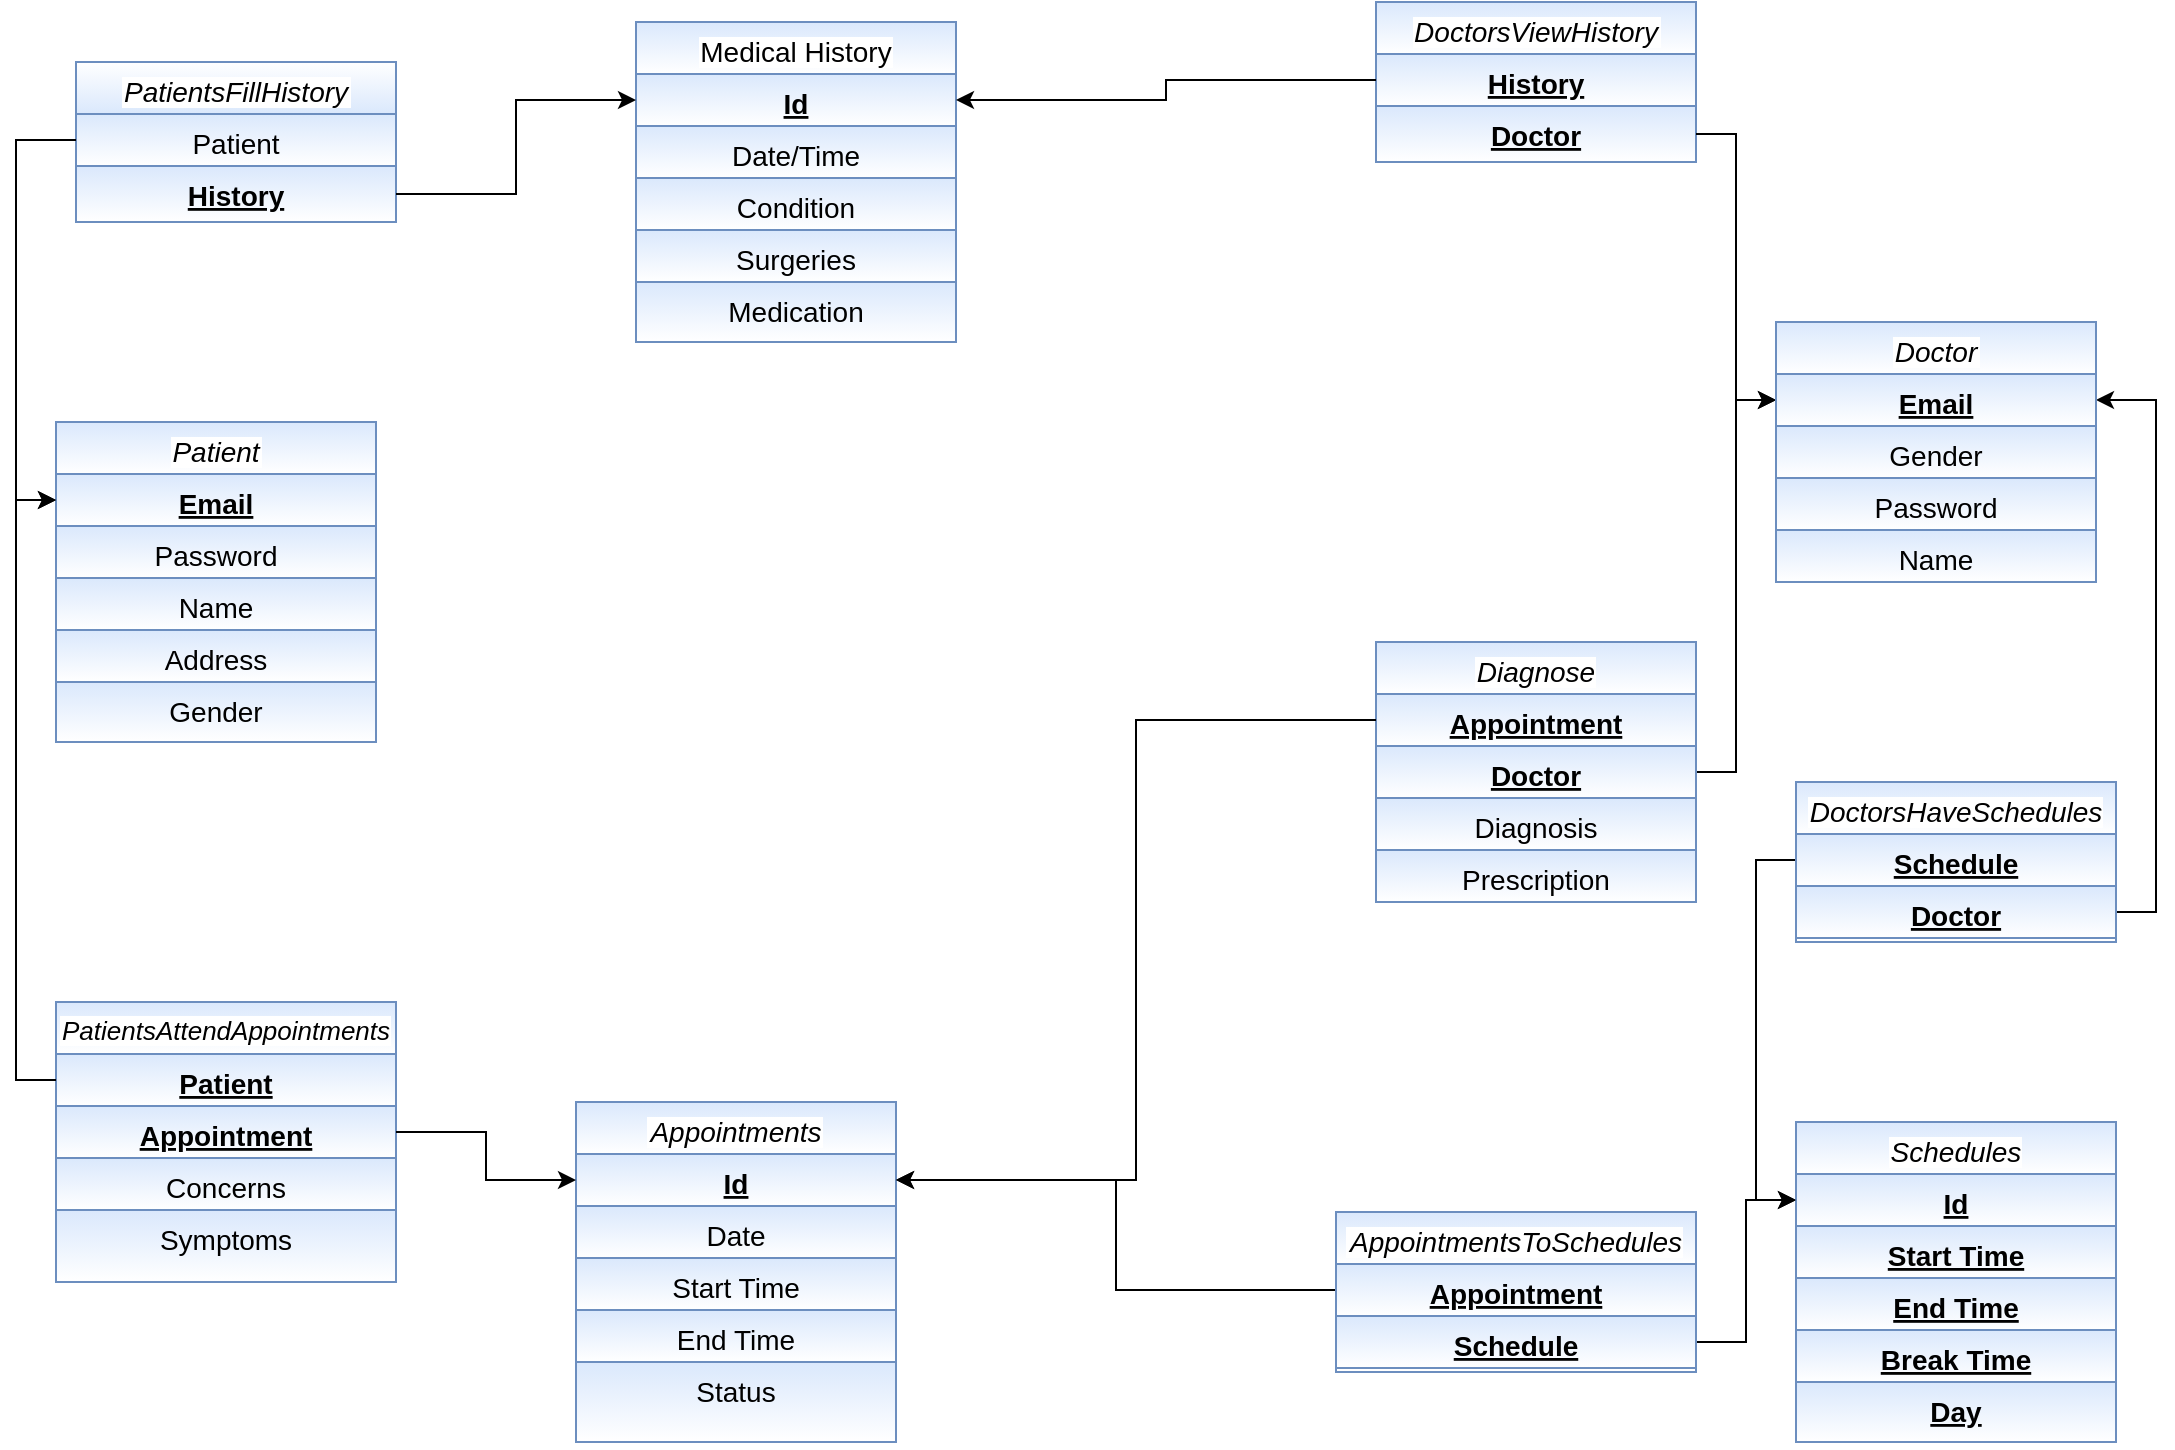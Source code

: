 <mxfile version="13.8.0" type="device"><diagram id="C5RBs43oDa-KdzZeNtuy" name="Page-1"><mxGraphModel dx="1447" dy="1892" grid="1" gridSize="10" guides="1" tooltips="1" connect="1" arrows="1" fold="1" page="1" pageScale="1" pageWidth="827" pageHeight="1169" math="0" shadow="0"><root><mxCell id="WIyWlLk6GJQsqaUBKTNV-0"/><mxCell id="WIyWlLk6GJQsqaUBKTNV-1" parent="WIyWlLk6GJQsqaUBKTNV-0"/><mxCell id="zkfFHV4jXpPFQw0GAbJ--17" value="Medical History" style="swimlane;fontStyle=0;align=center;verticalAlign=top;childLayout=stackLayout;horizontal=1;startSize=26;horizontalStack=0;resizeParent=1;resizeLast=0;collapsible=1;marginBottom=0;rounded=0;shadow=0;strokeWidth=1;fillColor=#dae8fc;strokeColor=#6c8ebf;gradientColor=#ffffff;labelBackgroundColor=#ffffff;fontSize=14;" parent="WIyWlLk6GJQsqaUBKTNV-1" vertex="1"><mxGeometry x="350" y="-370" width="160" height="160" as="geometry"><mxRectangle x="550" y="140" width="160" height="26" as="alternateBounds"/></mxGeometry></mxCell><mxCell id="zkfFHV4jXpPFQw0GAbJ--18" value="Id" style="text;align=center;verticalAlign=top;spacingLeft=4;spacingRight=4;overflow=hidden;rotatable=0;points=[[0,0.5],[1,0.5]];portConstraint=eastwest;fontStyle=5;fillColor=#dae8fc;strokeColor=#6c8ebf;gradientColor=#ffffff;fontSize=14;" parent="zkfFHV4jXpPFQw0GAbJ--17" vertex="1"><mxGeometry y="26" width="160" height="26" as="geometry"/></mxCell><mxCell id="zkfFHV4jXpPFQw0GAbJ--19" value="Date/Time" style="text;align=center;verticalAlign=top;spacingLeft=4;spacingRight=4;overflow=hidden;rotatable=0;points=[[0,0.5],[1,0.5]];portConstraint=eastwest;rounded=0;shadow=0;html=0;fillColor=#dae8fc;strokeColor=#6c8ebf;gradientColor=#ffffff;fontSize=14;" parent="zkfFHV4jXpPFQw0GAbJ--17" vertex="1"><mxGeometry y="52" width="160" height="26" as="geometry"/></mxCell><mxCell id="zkfFHV4jXpPFQw0GAbJ--20" value="Condition" style="text;align=center;verticalAlign=top;spacingLeft=4;spacingRight=4;overflow=hidden;rotatable=0;points=[[0,0.5],[1,0.5]];portConstraint=eastwest;rounded=0;shadow=0;html=0;fillColor=#dae8fc;strokeColor=#6c8ebf;gradientColor=#ffffff;fontSize=14;" parent="zkfFHV4jXpPFQw0GAbJ--17" vertex="1"><mxGeometry y="78" width="160" height="26" as="geometry"/></mxCell><mxCell id="zkfFHV4jXpPFQw0GAbJ--21" value="Surgeries" style="text;align=center;verticalAlign=top;spacingLeft=4;spacingRight=4;overflow=hidden;rotatable=0;points=[[0,0.5],[1,0.5]];portConstraint=eastwest;rounded=0;shadow=0;html=0;fillColor=#dae8fc;strokeColor=#6c8ebf;gradientColor=#ffffff;fontSize=14;" parent="zkfFHV4jXpPFQw0GAbJ--17" vertex="1"><mxGeometry y="104" width="160" height="26" as="geometry"/></mxCell><mxCell id="zkfFHV4jXpPFQw0GAbJ--22" value="Medication" style="text;align=center;verticalAlign=top;spacingLeft=4;spacingRight=4;overflow=hidden;rotatable=0;points=[[0,0.5],[1,0.5]];portConstraint=eastwest;rounded=0;shadow=0;html=0;fillColor=#dae8fc;strokeColor=#6c8ebf;gradientColor=#ffffff;fontSize=14;" parent="zkfFHV4jXpPFQw0GAbJ--17" vertex="1"><mxGeometry y="130" width="160" height="30" as="geometry"/></mxCell><mxCell id="xRnpsxG_yc-kuv2ESkPE-40" value="PatientsFillHistory" style="swimlane;fontStyle=2;align=center;verticalAlign=top;childLayout=stackLayout;horizontal=1;startSize=26;horizontalStack=0;resizeParent=1;resizeLast=0;collapsible=1;marginBottom=0;rounded=0;shadow=0;strokeWidth=1;labelBackgroundColor=#ffffff;strokeColor=#6c8ebf;gradientDirection=north;fillColor=#dae8fc;gradientColor=#ffffff;fontSize=14;" parent="WIyWlLk6GJQsqaUBKTNV-1" vertex="1"><mxGeometry x="70" y="-350" width="160" height="80" as="geometry"><mxRectangle x="70" y="-350" width="160" height="26" as="alternateBounds"/></mxGeometry></mxCell><mxCell id="xRnpsxG_yc-kuv2ESkPE-41" value="Patient" style="text;align=center;verticalAlign=top;spacingLeft=4;spacingRight=4;overflow=hidden;rotatable=0;points=[[0,0.5],[1,0.5]];portConstraint=eastwest;fontStyle=0;fillColor=#dae8fc;strokeColor=#6c8ebf;gradientColor=#ffffff;fontSize=14;" parent="xRnpsxG_yc-kuv2ESkPE-40" vertex="1"><mxGeometry y="26" width="160" height="26" as="geometry"/></mxCell><mxCell id="xRnpsxG_yc-kuv2ESkPE-42" value="History" style="text;align=center;verticalAlign=top;spacingLeft=4;spacingRight=4;overflow=hidden;rotatable=0;points=[[0,0.5],[1,0.5]];portConstraint=eastwest;rounded=0;shadow=0;html=0;fontStyle=5;fillColor=#dae8fc;strokeColor=#6c8ebf;gradientColor=#ffffff;fontSize=14;" parent="xRnpsxG_yc-kuv2ESkPE-40" vertex="1"><mxGeometry y="52" width="160" height="28" as="geometry"/></mxCell><mxCell id="zkfFHV4jXpPFQw0GAbJ--0" value="Patient" style="swimlane;fontStyle=2;align=center;verticalAlign=top;childLayout=stackLayout;horizontal=1;startSize=26;horizontalStack=0;resizeParent=1;resizeLast=0;collapsible=1;marginBottom=0;rounded=0;shadow=0;strokeWidth=1;fontSize=14;fillColor=#dae8fc;strokeColor=#6c8ebf;gradientColor=#ffffff;labelBackgroundColor=#ffffff;" parent="WIyWlLk6GJQsqaUBKTNV-1" vertex="1"><mxGeometry x="60" y="-170" width="160" height="160" as="geometry"><mxRectangle x="230" y="140" width="160" height="26" as="alternateBounds"/></mxGeometry></mxCell><mxCell id="zkfFHV4jXpPFQw0GAbJ--1" value="Email" style="text;align=center;verticalAlign=top;spacingLeft=4;spacingRight=4;overflow=hidden;rotatable=0;points=[[0,0.5],[1,0.5]];portConstraint=eastwest;fontStyle=5;fillColor=#dae8fc;strokeColor=#6c8ebf;gradientColor=#ffffff;fontSize=14;" parent="zkfFHV4jXpPFQw0GAbJ--0" vertex="1"><mxGeometry y="26" width="160" height="26" as="geometry"/></mxCell><mxCell id="zkfFHV4jXpPFQw0GAbJ--2" value="Password" style="text;align=center;verticalAlign=top;spacingLeft=4;spacingRight=4;overflow=hidden;rotatable=0;points=[[0,0.5],[1,0.5]];portConstraint=eastwest;rounded=0;shadow=0;html=0;fillColor=#dae8fc;strokeColor=#6c8ebf;gradientColor=#ffffff;fontSize=14;" parent="zkfFHV4jXpPFQw0GAbJ--0" vertex="1"><mxGeometry y="52" width="160" height="26" as="geometry"/></mxCell><mxCell id="zkfFHV4jXpPFQw0GAbJ--3" value="Name" style="text;align=center;verticalAlign=top;spacingLeft=4;spacingRight=4;overflow=hidden;rotatable=0;points=[[0,0.5],[1,0.5]];portConstraint=eastwest;rounded=0;shadow=0;html=0;fillColor=#dae8fc;strokeColor=#6c8ebf;gradientColor=#ffffff;fontSize=14;" parent="zkfFHV4jXpPFQw0GAbJ--0" vertex="1"><mxGeometry y="78" width="160" height="26" as="geometry"/></mxCell><mxCell id="xRnpsxG_yc-kuv2ESkPE-0" value="Address" style="text;align=center;verticalAlign=top;spacingLeft=4;spacingRight=4;overflow=hidden;rotatable=0;points=[[0,0.5],[1,0.5]];portConstraint=eastwest;rounded=0;shadow=0;html=0;fillColor=#dae8fc;strokeColor=#6c8ebf;gradientColor=#ffffff;fontSize=14;" parent="zkfFHV4jXpPFQw0GAbJ--0" vertex="1"><mxGeometry y="104" width="160" height="26" as="geometry"/></mxCell><mxCell id="xRnpsxG_yc-kuv2ESkPE-2" value="Gender" style="text;align=center;verticalAlign=top;spacingLeft=4;spacingRight=4;overflow=hidden;rotatable=0;points=[[0,0.5],[1,0.5]];portConstraint=eastwest;rounded=0;shadow=0;html=0;fillColor=#dae8fc;strokeColor=#6c8ebf;gradientColor=#ffffff;fontSize=14;" parent="zkfFHV4jXpPFQw0GAbJ--0" vertex="1"><mxGeometry y="130" width="160" height="30" as="geometry"/></mxCell><mxCell id="xRnpsxG_yc-kuv2ESkPE-21" value="Appointments" style="swimlane;fontStyle=2;align=center;verticalAlign=top;childLayout=stackLayout;horizontal=1;startSize=26;horizontalStack=0;resizeParent=1;resizeLast=0;collapsible=1;marginBottom=0;rounded=0;shadow=0;strokeWidth=1;labelBackgroundColor=#ffffff;fillColor=#dae8fc;strokeColor=#6c8ebf;gradientColor=#ffffff;fontSize=14;" parent="WIyWlLk6GJQsqaUBKTNV-1" vertex="1"><mxGeometry x="320" y="170" width="160" height="170" as="geometry"><mxRectangle x="230" y="140" width="160" height="26" as="alternateBounds"/></mxGeometry></mxCell><mxCell id="xRnpsxG_yc-kuv2ESkPE-22" value="Id" style="text;align=center;verticalAlign=top;spacingLeft=4;spacingRight=4;overflow=hidden;rotatable=0;points=[[0,0.5],[1,0.5]];portConstraint=eastwest;fontStyle=5;fillColor=#dae8fc;strokeColor=#6c8ebf;gradientColor=#ffffff;fontSize=14;" parent="xRnpsxG_yc-kuv2ESkPE-21" vertex="1"><mxGeometry y="26" width="160" height="26" as="geometry"/></mxCell><mxCell id="xRnpsxG_yc-kuv2ESkPE-23" value="Date" style="text;align=center;verticalAlign=top;spacingLeft=4;spacingRight=4;overflow=hidden;rotatable=0;points=[[0,0.5],[1,0.5]];portConstraint=eastwest;rounded=0;shadow=0;html=0;fillColor=#dae8fc;strokeColor=#6c8ebf;gradientColor=#ffffff;fontSize=14;" parent="xRnpsxG_yc-kuv2ESkPE-21" vertex="1"><mxGeometry y="52" width="160" height="26" as="geometry"/></mxCell><mxCell id="xRnpsxG_yc-kuv2ESkPE-24" value="Start Time" style="text;align=center;verticalAlign=top;spacingLeft=4;spacingRight=4;overflow=hidden;rotatable=0;points=[[0,0.5],[1,0.5]];portConstraint=eastwest;rounded=0;shadow=0;html=0;fillColor=#dae8fc;strokeColor=#6c8ebf;gradientColor=#ffffff;fontSize=14;" parent="xRnpsxG_yc-kuv2ESkPE-21" vertex="1"><mxGeometry y="78" width="160" height="26" as="geometry"/></mxCell><mxCell id="xRnpsxG_yc-kuv2ESkPE-25" value="End Time" style="text;align=center;verticalAlign=top;spacingLeft=4;spacingRight=4;overflow=hidden;rotatable=0;points=[[0,0.5],[1,0.5]];portConstraint=eastwest;rounded=0;shadow=0;html=0;fillColor=#dae8fc;strokeColor=#6c8ebf;gradientColor=#ffffff;fontSize=14;" parent="xRnpsxG_yc-kuv2ESkPE-21" vertex="1"><mxGeometry y="104" width="160" height="26" as="geometry"/></mxCell><mxCell id="xRnpsxG_yc-kuv2ESkPE-26" value="Status" style="text;align=center;verticalAlign=top;spacingLeft=4;spacingRight=4;overflow=hidden;rotatable=0;points=[[0,0.5],[1,0.5]];portConstraint=eastwest;rounded=0;shadow=0;html=0;fillColor=#dae8fc;strokeColor=#6c8ebf;gradientColor=#ffffff;fontSize=14;" parent="xRnpsxG_yc-kuv2ESkPE-21" vertex="1"><mxGeometry y="130" width="160" height="40" as="geometry"/></mxCell><mxCell id="xRnpsxG_yc-kuv2ESkPE-27" value="PatientsAttendAppointments" style="swimlane;fontStyle=2;align=center;verticalAlign=top;childLayout=stackLayout;horizontal=1;startSize=26;horizontalStack=0;resizeParent=1;resizeLast=0;collapsible=1;marginBottom=0;rounded=0;shadow=0;strokeWidth=1;labelBackgroundColor=#ffffff;fillColor=#dae8fc;strokeColor=#6c8ebf;gradientColor=#ffffff;fontSize=13;" parent="WIyWlLk6GJQsqaUBKTNV-1" vertex="1"><mxGeometry x="60" y="120" width="170" height="140" as="geometry"><mxRectangle x="230" y="140" width="160" height="26" as="alternateBounds"/></mxGeometry></mxCell><mxCell id="xRnpsxG_yc-kuv2ESkPE-28" value="Patient" style="text;align=center;verticalAlign=top;spacingLeft=4;spacingRight=4;overflow=hidden;rotatable=0;points=[[0,0.5],[1,0.5]];portConstraint=eastwest;fontStyle=5;fillColor=#dae8fc;strokeColor=#6c8ebf;gradientColor=#ffffff;fontSize=14;" parent="xRnpsxG_yc-kuv2ESkPE-27" vertex="1"><mxGeometry y="26" width="170" height="26" as="geometry"/></mxCell><mxCell id="xRnpsxG_yc-kuv2ESkPE-29" value="Appointment" style="text;align=center;verticalAlign=top;spacingLeft=4;spacingRight=4;overflow=hidden;rotatable=0;points=[[0,0.5],[1,0.5]];portConstraint=eastwest;rounded=0;shadow=0;html=0;fontStyle=5;fillColor=#dae8fc;strokeColor=#6c8ebf;gradientColor=#ffffff;fontSize=14;" parent="xRnpsxG_yc-kuv2ESkPE-27" vertex="1"><mxGeometry y="52" width="170" height="26" as="geometry"/></mxCell><mxCell id="xRnpsxG_yc-kuv2ESkPE-30" value="Concerns" style="text;align=center;verticalAlign=top;spacingLeft=4;spacingRight=4;overflow=hidden;rotatable=0;points=[[0,0.5],[1,0.5]];portConstraint=eastwest;rounded=0;shadow=0;html=0;fillColor=#dae8fc;strokeColor=#6c8ebf;gradientColor=#ffffff;fontSize=14;" parent="xRnpsxG_yc-kuv2ESkPE-27" vertex="1"><mxGeometry y="78" width="170" height="26" as="geometry"/></mxCell><mxCell id="xRnpsxG_yc-kuv2ESkPE-31" value="Symptoms" style="text;align=center;verticalAlign=top;spacingLeft=4;spacingRight=4;overflow=hidden;rotatable=0;points=[[0,0.5],[1,0.5]];portConstraint=eastwest;rounded=0;shadow=0;html=0;fillColor=#dae8fc;strokeColor=#6c8ebf;gradientColor=#ffffff;fontSize=14;" parent="xRnpsxG_yc-kuv2ESkPE-27" vertex="1"><mxGeometry y="104" width="170" height="36" as="geometry"/></mxCell><mxCell id="xRnpsxG_yc-kuv2ESkPE-56" value="DoctorsViewHistory" style="swimlane;fontStyle=2;align=center;verticalAlign=top;childLayout=stackLayout;horizontal=1;startSize=26;horizontalStack=0;resizeParent=1;resizeLast=0;collapsible=1;marginBottom=0;rounded=0;shadow=0;strokeWidth=1;fillColor=#dae8fc;strokeColor=#6c8ebf;labelBackgroundColor=#ffffff;gradientColor=#ffffff;fontSize=14;" parent="WIyWlLk6GJQsqaUBKTNV-1" vertex="1"><mxGeometry x="720" y="-380" width="160" height="80" as="geometry"><mxRectangle x="230" y="140" width="160" height="26" as="alternateBounds"/></mxGeometry></mxCell><mxCell id="xRnpsxG_yc-kuv2ESkPE-57" value="History" style="text;align=center;verticalAlign=top;spacingLeft=4;spacingRight=4;overflow=hidden;rotatable=0;points=[[0,0.5],[1,0.5]];portConstraint=eastwest;fontStyle=5;fillColor=#dae8fc;strokeColor=#6c8ebf;gradientColor=#ffffff;fontSize=14;" parent="xRnpsxG_yc-kuv2ESkPE-56" vertex="1"><mxGeometry y="26" width="160" height="26" as="geometry"/></mxCell><mxCell id="xRnpsxG_yc-kuv2ESkPE-58" value="Doctor" style="text;align=center;verticalAlign=top;spacingLeft=4;spacingRight=4;overflow=hidden;rotatable=0;points=[[0,0.5],[1,0.5]];portConstraint=eastwest;rounded=0;shadow=0;html=0;fontStyle=5;fillColor=#dae8fc;strokeColor=#6c8ebf;gradientColor=#ffffff;fontSize=14;" parent="xRnpsxG_yc-kuv2ESkPE-56" vertex="1"><mxGeometry y="52" width="160" height="28" as="geometry"/></mxCell><mxCell id="xRnpsxG_yc-kuv2ESkPE-65" style="edgeStyle=orthogonalEdgeStyle;rounded=0;orthogonalLoop=1;jettySize=auto;html=1;exitX=0;exitY=0.5;exitDx=0;exitDy=0;entryX=0;entryY=0.5;entryDx=0;entryDy=0;fontSize=14;align=center;" parent="WIyWlLk6GJQsqaUBKTNV-1" source="xRnpsxG_yc-kuv2ESkPE-28" target="zkfFHV4jXpPFQw0GAbJ--1" edge="1"><mxGeometry relative="1" as="geometry"/></mxCell><mxCell id="xRnpsxG_yc-kuv2ESkPE-66" style="edgeStyle=orthogonalEdgeStyle;rounded=0;orthogonalLoop=1;jettySize=auto;html=1;exitX=1;exitY=0.5;exitDx=0;exitDy=0;entryX=0;entryY=0.5;entryDx=0;entryDy=0;fontSize=14;align=center;" parent="WIyWlLk6GJQsqaUBKTNV-1" source="xRnpsxG_yc-kuv2ESkPE-29" target="xRnpsxG_yc-kuv2ESkPE-22" edge="1"><mxGeometry relative="1" as="geometry"/></mxCell><mxCell id="xRnpsxG_yc-kuv2ESkPE-67" style="edgeStyle=orthogonalEdgeStyle;rounded=0;orthogonalLoop=1;jettySize=auto;html=1;exitX=0;exitY=0.5;exitDx=0;exitDy=0;entryX=0;entryY=0.5;entryDx=0;entryDy=0;fontSize=14;align=center;" parent="WIyWlLk6GJQsqaUBKTNV-1" source="xRnpsxG_yc-kuv2ESkPE-41" target="zkfFHV4jXpPFQw0GAbJ--1" edge="1"><mxGeometry relative="1" as="geometry"/></mxCell><mxCell id="xRnpsxG_yc-kuv2ESkPE-68" style="edgeStyle=orthogonalEdgeStyle;rounded=0;orthogonalLoop=1;jettySize=auto;html=1;exitX=1;exitY=0.5;exitDx=0;exitDy=0;entryX=0;entryY=0.5;entryDx=0;entryDy=0;fontSize=14;align=center;" parent="WIyWlLk6GJQsqaUBKTNV-1" source="xRnpsxG_yc-kuv2ESkPE-42" target="zkfFHV4jXpPFQw0GAbJ--18" edge="1"><mxGeometry relative="1" as="geometry"/></mxCell><mxCell id="xRnpsxG_yc-kuv2ESkPE-70" style="edgeStyle=orthogonalEdgeStyle;rounded=0;orthogonalLoop=1;jettySize=auto;html=1;exitX=1;exitY=0.5;exitDx=0;exitDy=0;entryX=0;entryY=0.5;entryDx=0;entryDy=0;fontSize=14;align=center;" parent="WIyWlLk6GJQsqaUBKTNV-1" source="xRnpsxG_yc-kuv2ESkPE-47" target="xRnpsxG_yc-kuv2ESkPE-4" edge="1"><mxGeometry relative="1" as="geometry"/></mxCell><mxCell id="xRnpsxG_yc-kuv2ESkPE-71" style="edgeStyle=orthogonalEdgeStyle;rounded=0;orthogonalLoop=1;jettySize=auto;html=1;exitX=0;exitY=0.5;exitDx=0;exitDy=0;entryX=0;entryY=0.5;entryDx=0;entryDy=0;fontSize=14;align=center;" parent="WIyWlLk6GJQsqaUBKTNV-1" source="xRnpsxG_yc-kuv2ESkPE-54" target="xRnpsxG_yc-kuv2ESkPE-34" edge="1"><mxGeometry relative="1" as="geometry"/></mxCell><mxCell id="xRnpsxG_yc-kuv2ESkPE-72" style="edgeStyle=orthogonalEdgeStyle;rounded=0;orthogonalLoop=1;jettySize=auto;html=1;exitX=1;exitY=0.5;exitDx=0;exitDy=0;entryX=1;entryY=0.5;entryDx=0;entryDy=0;fontSize=14;align=center;" parent="WIyWlLk6GJQsqaUBKTNV-1" source="xRnpsxG_yc-kuv2ESkPE-55" target="xRnpsxG_yc-kuv2ESkPE-4" edge="1"><mxGeometry relative="1" as="geometry"/></mxCell><mxCell id="xRnpsxG_yc-kuv2ESkPE-73" style="edgeStyle=orthogonalEdgeStyle;rounded=0;orthogonalLoop=1;jettySize=auto;html=1;exitX=0;exitY=0.5;exitDx=0;exitDy=0;entryX=1;entryY=0.5;entryDx=0;entryDy=0;fontSize=14;align=center;" parent="WIyWlLk6GJQsqaUBKTNV-1" source="xRnpsxG_yc-kuv2ESkPE-57" target="zkfFHV4jXpPFQw0GAbJ--18" edge="1"><mxGeometry relative="1" as="geometry"/></mxCell><mxCell id="xRnpsxG_yc-kuv2ESkPE-74" style="edgeStyle=orthogonalEdgeStyle;rounded=0;orthogonalLoop=1;jettySize=auto;html=1;exitX=1;exitY=0.5;exitDx=0;exitDy=0;entryX=0;entryY=0.5;entryDx=0;entryDy=0;fontSize=14;align=center;" parent="WIyWlLk6GJQsqaUBKTNV-1" source="xRnpsxG_yc-kuv2ESkPE-58" target="xRnpsxG_yc-kuv2ESkPE-4" edge="1"><mxGeometry relative="1" as="geometry"/></mxCell><mxCell id="xRnpsxG_yc-kuv2ESkPE-3" value="Doctor" style="swimlane;fontStyle=2;align=center;verticalAlign=top;childLayout=stackLayout;horizontal=1;startSize=26;horizontalStack=0;resizeParent=1;resizeLast=0;collapsible=1;marginBottom=0;rounded=0;shadow=0;strokeWidth=1;labelBackgroundColor=#ffffff;fillColor=#dae8fc;strokeColor=#6c8ebf;gradientColor=#ffffff;fontSize=14;" parent="WIyWlLk6GJQsqaUBKTNV-1" vertex="1"><mxGeometry x="920" y="-220" width="160" height="130" as="geometry"><mxRectangle x="230" y="140" width="160" height="26" as="alternateBounds"/></mxGeometry></mxCell><mxCell id="xRnpsxG_yc-kuv2ESkPE-4" value="Email" style="text;align=center;verticalAlign=top;spacingLeft=4;spacingRight=4;overflow=hidden;rotatable=0;points=[[0,0.5],[1,0.5]];portConstraint=eastwest;fontStyle=5;fillColor=#dae8fc;strokeColor=#6c8ebf;gradientColor=#ffffff;fontSize=14;" parent="xRnpsxG_yc-kuv2ESkPE-3" vertex="1"><mxGeometry y="26" width="160" height="26" as="geometry"/></mxCell><mxCell id="xRnpsxG_yc-kuv2ESkPE-5" value="Gender" style="text;align=center;verticalAlign=top;spacingLeft=4;spacingRight=4;overflow=hidden;rotatable=0;points=[[0,0.5],[1,0.5]];portConstraint=eastwest;rounded=0;shadow=0;html=0;fillColor=#dae8fc;strokeColor=#6c8ebf;gradientColor=#ffffff;fontSize=14;" parent="xRnpsxG_yc-kuv2ESkPE-3" vertex="1"><mxGeometry y="52" width="160" height="26" as="geometry"/></mxCell><mxCell id="xRnpsxG_yc-kuv2ESkPE-6" value="Password" style="text;align=center;verticalAlign=top;spacingLeft=4;spacingRight=4;overflow=hidden;rotatable=0;points=[[0,0.5],[1,0.5]];portConstraint=eastwest;rounded=0;shadow=0;html=0;fillColor=#dae8fc;strokeColor=#6c8ebf;gradientColor=#ffffff;fontSize=14;" parent="xRnpsxG_yc-kuv2ESkPE-3" vertex="1"><mxGeometry y="78" width="160" height="26" as="geometry"/></mxCell><mxCell id="xRnpsxG_yc-kuv2ESkPE-7" value="Name" style="text;align=center;verticalAlign=top;spacingLeft=4;spacingRight=4;overflow=hidden;rotatable=0;points=[[0,0.5],[1,0.5]];portConstraint=eastwest;rounded=0;shadow=0;html=0;fillColor=#dae8fc;strokeColor=#6c8ebf;gradientColor=#ffffff;fontSize=14;" parent="xRnpsxG_yc-kuv2ESkPE-3" vertex="1"><mxGeometry y="104" width="160" height="26" as="geometry"/></mxCell><mxCell id="xRnpsxG_yc-kuv2ESkPE-53" value="DoctorsHaveSchedules" style="swimlane;fontStyle=2;align=center;verticalAlign=top;childLayout=stackLayout;horizontal=1;startSize=26;horizontalStack=0;resizeParent=1;resizeLast=0;collapsible=1;marginBottom=0;rounded=0;shadow=0;strokeWidth=1;labelBackgroundColor=#ffffff;fillColor=#dae8fc;strokeColor=#6c8ebf;gradientColor=#ffffff;fontSize=14;" parent="WIyWlLk6GJQsqaUBKTNV-1" vertex="1"><mxGeometry x="930" y="10" width="160" height="80" as="geometry"><mxRectangle x="230" y="140" width="160" height="26" as="alternateBounds"/></mxGeometry></mxCell><mxCell id="xRnpsxG_yc-kuv2ESkPE-54" value="Schedule" style="text;align=center;verticalAlign=top;spacingLeft=4;spacingRight=4;overflow=hidden;rotatable=0;points=[[0,0.5],[1,0.5]];portConstraint=eastwest;fontStyle=5;fillColor=#dae8fc;strokeColor=#6c8ebf;gradientColor=#ffffff;fontSize=14;" parent="xRnpsxG_yc-kuv2ESkPE-53" vertex="1"><mxGeometry y="26" width="160" height="26" as="geometry"/></mxCell><mxCell id="xRnpsxG_yc-kuv2ESkPE-55" value="Doctor" style="text;align=center;verticalAlign=top;spacingLeft=4;spacingRight=4;overflow=hidden;rotatable=0;points=[[0,0.5],[1,0.5]];portConstraint=eastwest;rounded=0;shadow=0;html=0;fontStyle=5;fillColor=#dae8fc;strokeColor=#6c8ebf;gradientColor=#ffffff;fontSize=14;" parent="xRnpsxG_yc-kuv2ESkPE-53" vertex="1"><mxGeometry y="52" width="160" height="26" as="geometry"/></mxCell><mxCell id="xRnpsxG_yc-kuv2ESkPE-33" value="Schedules" style="swimlane;fontStyle=2;align=center;verticalAlign=top;childLayout=stackLayout;horizontal=1;startSize=26;horizontalStack=0;resizeParent=1;resizeLast=0;collapsible=1;marginBottom=0;rounded=0;shadow=0;strokeWidth=1;labelBackgroundColor=#ffffff;fillColor=#dae8fc;strokeColor=#6c8ebf;gradientColor=#ffffff;fontSize=14;" parent="WIyWlLk6GJQsqaUBKTNV-1" vertex="1"><mxGeometry x="930" y="180" width="160" height="160" as="geometry"><mxRectangle x="230" y="140" width="160" height="26" as="alternateBounds"/></mxGeometry></mxCell><mxCell id="xRnpsxG_yc-kuv2ESkPE-34" value="Id" style="text;align=center;verticalAlign=top;spacingLeft=4;spacingRight=4;overflow=hidden;rotatable=0;points=[[0,0.5],[1,0.5]];portConstraint=eastwest;fontStyle=5;fillColor=#dae8fc;strokeColor=#6c8ebf;gradientColor=#ffffff;fontSize=14;" parent="xRnpsxG_yc-kuv2ESkPE-33" vertex="1"><mxGeometry y="26" width="160" height="26" as="geometry"/></mxCell><mxCell id="xRnpsxG_yc-kuv2ESkPE-35" value="Start Time" style="text;align=center;verticalAlign=top;spacingLeft=4;spacingRight=4;overflow=hidden;rotatable=0;points=[[0,0.5],[1,0.5]];portConstraint=eastwest;rounded=0;shadow=0;html=0;fillColor=#dae8fc;strokeColor=#6c8ebf;gradientColor=#ffffff;fontSize=14;fontStyle=5" parent="xRnpsxG_yc-kuv2ESkPE-33" vertex="1"><mxGeometry y="52" width="160" height="26" as="geometry"/></mxCell><mxCell id="xRnpsxG_yc-kuv2ESkPE-36" value="End Time" style="text;align=center;verticalAlign=top;spacingLeft=4;spacingRight=4;overflow=hidden;rotatable=0;points=[[0,0.5],[1,0.5]];portConstraint=eastwest;rounded=0;shadow=0;html=0;fillColor=#dae8fc;strokeColor=#6c8ebf;gradientColor=#ffffff;fontSize=14;fontStyle=5" parent="xRnpsxG_yc-kuv2ESkPE-33" vertex="1"><mxGeometry y="78" width="160" height="26" as="geometry"/></mxCell><mxCell id="xRnpsxG_yc-kuv2ESkPE-37" value="Break Time" style="text;align=center;verticalAlign=top;spacingLeft=4;spacingRight=4;overflow=hidden;rotatable=0;points=[[0,0.5],[1,0.5]];portConstraint=eastwest;rounded=0;shadow=0;html=0;fillColor=#dae8fc;strokeColor=#6c8ebf;gradientColor=#ffffff;fontSize=14;fontStyle=5" parent="xRnpsxG_yc-kuv2ESkPE-33" vertex="1"><mxGeometry y="104" width="160" height="26" as="geometry"/></mxCell><mxCell id="xRnpsxG_yc-kuv2ESkPE-38" value="Day" style="text;align=center;verticalAlign=top;spacingLeft=4;spacingRight=4;overflow=hidden;rotatable=0;points=[[0,0.5],[1,0.5]];portConstraint=eastwest;rounded=0;shadow=0;html=0;fillColor=#dae8fc;strokeColor=#6c8ebf;gradientColor=#ffffff;fontSize=14;fontStyle=5" parent="xRnpsxG_yc-kuv2ESkPE-33" vertex="1"><mxGeometry y="130" width="160" height="30" as="geometry"/></mxCell><mxCell id="xRnpsxG_yc-kuv2ESkPE-45" value="Diagnose" style="swimlane;fontStyle=2;align=center;verticalAlign=top;childLayout=stackLayout;horizontal=1;startSize=26;horizontalStack=0;resizeParent=1;resizeLast=0;collapsible=1;marginBottom=0;rounded=0;shadow=0;strokeWidth=1;labelBackgroundColor=#ffffff;fillColor=#dae8fc;strokeColor=#6c8ebf;gradientColor=#ffffff;fontSize=14;" parent="WIyWlLk6GJQsqaUBKTNV-1" vertex="1"><mxGeometry x="720" y="-60" width="160" height="130" as="geometry"><mxRectangle x="230" y="140" width="160" height="26" as="alternateBounds"/></mxGeometry></mxCell><mxCell id="xRnpsxG_yc-kuv2ESkPE-46" value="Appointment" style="text;align=center;verticalAlign=top;spacingLeft=4;spacingRight=4;overflow=hidden;rotatable=0;points=[[0,0.5],[1,0.5]];portConstraint=eastwest;fontStyle=5;fillColor=#dae8fc;strokeColor=#6c8ebf;gradientColor=#ffffff;fontSize=14;" parent="xRnpsxG_yc-kuv2ESkPE-45" vertex="1"><mxGeometry y="26" width="160" height="26" as="geometry"/></mxCell><mxCell id="xRnpsxG_yc-kuv2ESkPE-47" value="Doctor" style="text;align=center;verticalAlign=top;spacingLeft=4;spacingRight=4;overflow=hidden;rotatable=0;points=[[0,0.5],[1,0.5]];portConstraint=eastwest;rounded=0;shadow=0;html=0;fontStyle=5;fillColor=#dae8fc;strokeColor=#6c8ebf;gradientColor=#ffffff;fontSize=14;" parent="xRnpsxG_yc-kuv2ESkPE-45" vertex="1"><mxGeometry y="52" width="160" height="26" as="geometry"/></mxCell><mxCell id="xRnpsxG_yc-kuv2ESkPE-48" value="Diagnosis" style="text;align=center;verticalAlign=top;spacingLeft=4;spacingRight=4;overflow=hidden;rotatable=0;points=[[0,0.5],[1,0.5]];portConstraint=eastwest;rounded=0;shadow=0;html=0;fillColor=#dae8fc;strokeColor=#6c8ebf;gradientColor=#ffffff;fontSize=14;" parent="xRnpsxG_yc-kuv2ESkPE-45" vertex="1"><mxGeometry y="78" width="160" height="26" as="geometry"/></mxCell><mxCell id="xRnpsxG_yc-kuv2ESkPE-49" value="Prescription" style="text;align=center;verticalAlign=top;spacingLeft=4;spacingRight=4;overflow=hidden;rotatable=0;points=[[0,0.5],[1,0.5]];portConstraint=eastwest;rounded=0;shadow=0;html=0;fillColor=#dae8fc;strokeColor=#6c8ebf;gradientColor=#ffffff;fontSize=14;" parent="xRnpsxG_yc-kuv2ESkPE-45" vertex="1"><mxGeometry y="104" width="160" height="26" as="geometry"/></mxCell><mxCell id="xRnpsxG_yc-kuv2ESkPE-83" style="edgeStyle=orthogonalEdgeStyle;rounded=0;orthogonalLoop=1;jettySize=auto;html=1;exitX=0;exitY=0.5;exitDx=0;exitDy=0;entryX=1;entryY=0.5;entryDx=0;entryDy=0;fontSize=14;align=center;" parent="WIyWlLk6GJQsqaUBKTNV-1" source="xRnpsxG_yc-kuv2ESkPE-51" target="xRnpsxG_yc-kuv2ESkPE-22" edge="1"><mxGeometry relative="1" as="geometry"/></mxCell><mxCell id="xRnpsxG_yc-kuv2ESkPE-84" style="edgeStyle=orthogonalEdgeStyle;rounded=0;orthogonalLoop=1;jettySize=auto;html=1;exitX=1;exitY=0.5;exitDx=0;exitDy=0;entryX=0;entryY=0.5;entryDx=0;entryDy=0;fontSize=14;align=center;" parent="WIyWlLk6GJQsqaUBKTNV-1" source="xRnpsxG_yc-kuv2ESkPE-52" target="xRnpsxG_yc-kuv2ESkPE-34" edge="1"><mxGeometry relative="1" as="geometry"/></mxCell><mxCell id="xRnpsxG_yc-kuv2ESkPE-90" style="edgeStyle=orthogonalEdgeStyle;rounded=0;orthogonalLoop=1;jettySize=auto;html=1;exitX=0;exitY=0.5;exitDx=0;exitDy=0;entryX=1;entryY=0.5;entryDx=0;entryDy=0;fontSize=14;align=center;" parent="WIyWlLk6GJQsqaUBKTNV-1" source="xRnpsxG_yc-kuv2ESkPE-46" target="xRnpsxG_yc-kuv2ESkPE-22" edge="1"><mxGeometry relative="1" as="geometry"/></mxCell><mxCell id="xRnpsxG_yc-kuv2ESkPE-50" value="AppointmentsToSchedules" style="swimlane;fontStyle=2;align=center;verticalAlign=top;childLayout=stackLayout;horizontal=1;startSize=26;horizontalStack=0;resizeParent=1;resizeLast=0;collapsible=1;marginBottom=0;rounded=0;shadow=0;strokeWidth=1;labelBackgroundColor=#ffffff;fillColor=#dae8fc;strokeColor=#6c8ebf;gradientColor=#ffffff;fontSize=14;" parent="WIyWlLk6GJQsqaUBKTNV-1" vertex="1"><mxGeometry x="700" y="225" width="180" height="80" as="geometry"><mxRectangle x="230" y="140" width="160" height="26" as="alternateBounds"/></mxGeometry></mxCell><mxCell id="xRnpsxG_yc-kuv2ESkPE-51" value="Appointment" style="text;align=center;verticalAlign=top;spacingLeft=4;spacingRight=4;overflow=hidden;rotatable=0;points=[[0,0.5],[1,0.5]];portConstraint=eastwest;fontStyle=5;fillColor=#dae8fc;strokeColor=#6c8ebf;gradientColor=#ffffff;fontSize=14;" parent="xRnpsxG_yc-kuv2ESkPE-50" vertex="1"><mxGeometry y="26" width="180" height="26" as="geometry"/></mxCell><mxCell id="xRnpsxG_yc-kuv2ESkPE-52" value="Schedule" style="text;align=center;verticalAlign=top;spacingLeft=4;spacingRight=4;overflow=hidden;rotatable=0;points=[[0,0.5],[1,0.5]];portConstraint=eastwest;rounded=0;shadow=0;html=0;fontStyle=5;fillColor=#dae8fc;strokeColor=#6c8ebf;gradientColor=#ffffff;fontSize=14;" parent="xRnpsxG_yc-kuv2ESkPE-50" vertex="1"><mxGeometry y="52" width="180" height="26" as="geometry"/></mxCell></root></mxGraphModel></diagram></mxfile>